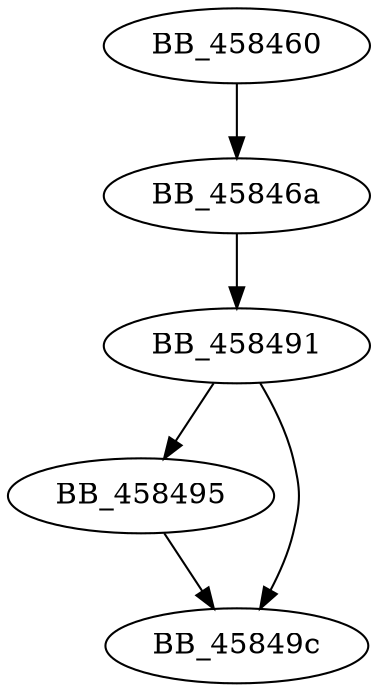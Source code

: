DiGraph sub_458460{
BB_458460->BB_45846a
BB_45846a->BB_458491
BB_458491->BB_458495
BB_458491->BB_45849c
BB_458495->BB_45849c
}
